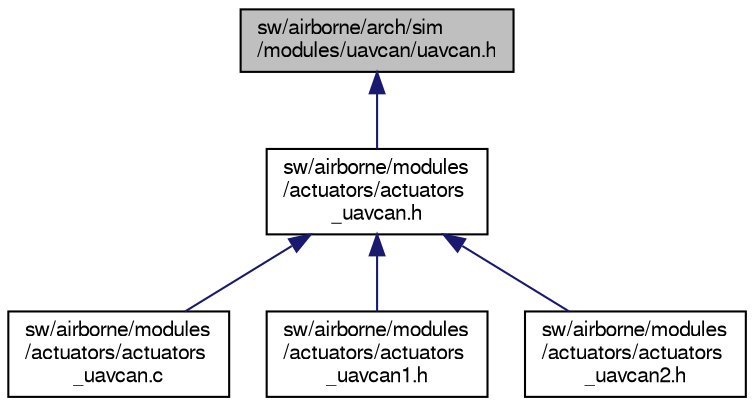 digraph "sw/airborne/arch/sim/modules/uavcan/uavcan.h"
{
  edge [fontname="FreeSans",fontsize="10",labelfontname="FreeSans",labelfontsize="10"];
  node [fontname="FreeSans",fontsize="10",shape=record];
  Node1 [label="sw/airborne/arch/sim\l/modules/uavcan/uavcan.h",height=0.2,width=0.4,color="black", fillcolor="grey75", style="filled", fontcolor="black"];
  Node1 -> Node2 [dir="back",color="midnightblue",fontsize="10",style="solid",fontname="FreeSans"];
  Node2 [label="sw/airborne/modules\l/actuators/actuators\l_uavcan.h",height=0.2,width=0.4,color="black", fillcolor="white", style="filled",URL="$actuators__uavcan_8h.html"];
  Node2 -> Node3 [dir="back",color="midnightblue",fontsize="10",style="solid",fontname="FreeSans"];
  Node3 [label="sw/airborne/modules\l/actuators/actuators\l_uavcan.c",height=0.2,width=0.4,color="black", fillcolor="white", style="filled",URL="$actuators__uavcan_8c.html",tooltip="UAVCan actuators using RAWCOMMAND message and ESC_STATUS telemetry. "];
  Node2 -> Node4 [dir="back",color="midnightblue",fontsize="10",style="solid",fontname="FreeSans"];
  Node4 [label="sw/airborne/modules\l/actuators/actuators\l_uavcan1.h",height=0.2,width=0.4,color="black", fillcolor="white", style="filled",URL="$actuators__uavcan1_8h.html"];
  Node2 -> Node5 [dir="back",color="midnightblue",fontsize="10",style="solid",fontname="FreeSans"];
  Node5 [label="sw/airborne/modules\l/actuators/actuators\l_uavcan2.h",height=0.2,width=0.4,color="black", fillcolor="white", style="filled",URL="$actuators__uavcan2_8h.html"];
}
